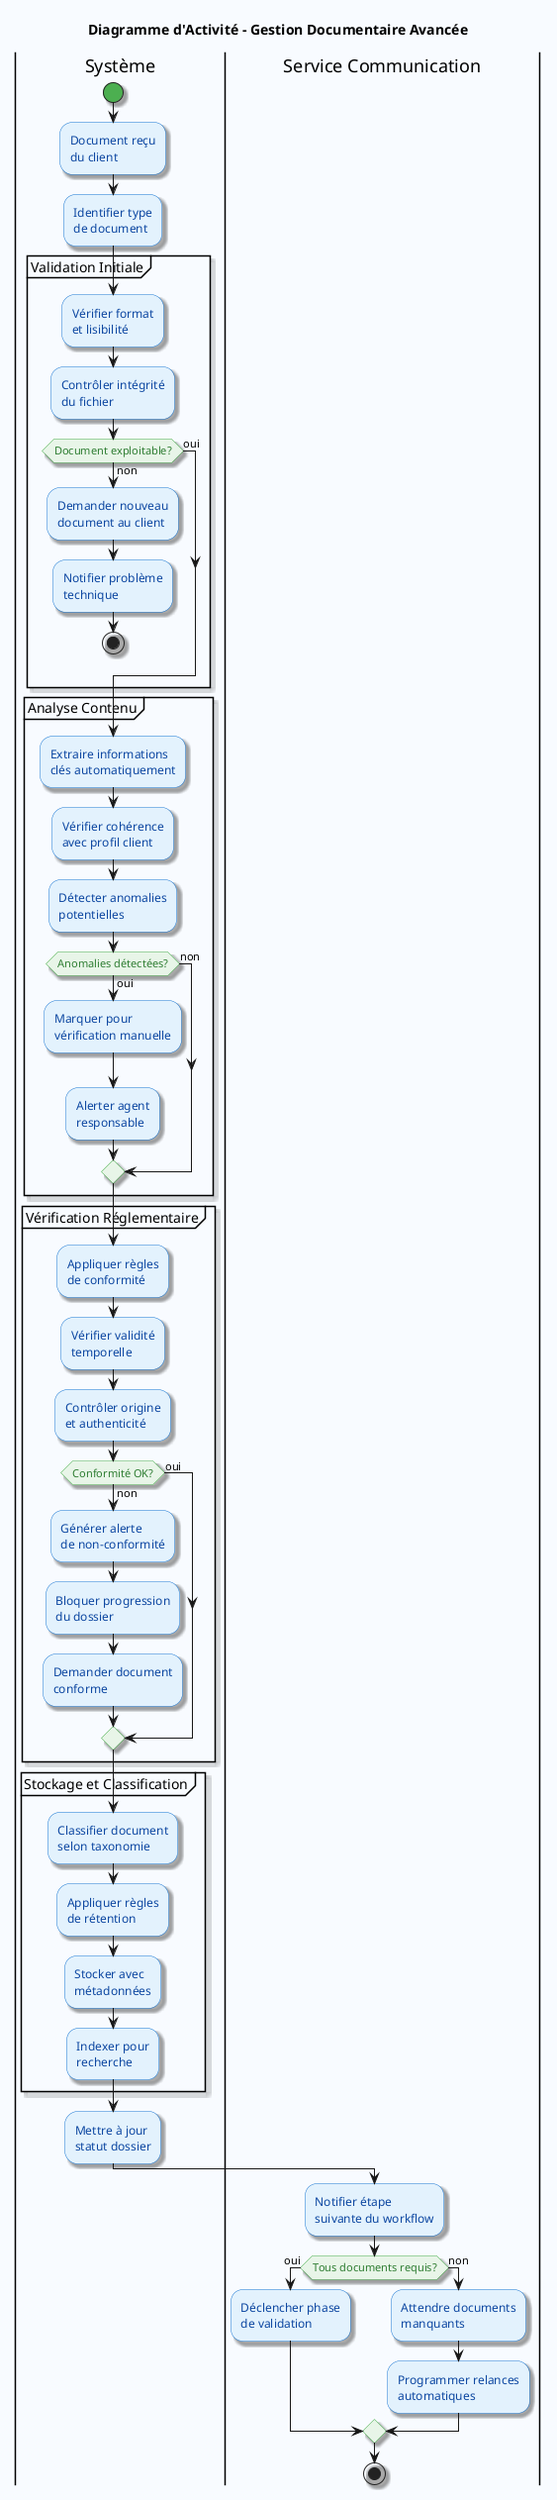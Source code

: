 @startuml GestionDocuments
skinparam backgroundColor #F8FBFF
skinparam activity {
    BackgroundColor #E3F2FD
    BorderColor #1976D2
    FontColor #0D47A1
    DiamondBackgroundColor #E8F5E8
    DiamondBorderColor #4CAF50
    DiamondFontColor #2E7D32
    StartColor #4CAF50
    EndColor #F44336
}
skinparam actor {
    BackgroundColor #FF7043
    BorderColor #D84315
    FontColor #FFFFFF
}
skinparam shadowing true

title Diagramme d'Activité - Gestion Documentaire Avancée


|Système|
start
:Document reçu
du client;


:Identifier type
de document;

partition "Validation Initiale" {
    :Vérifier format
    et lisibilité;
    
    :Contrôler intégrité
    du fichier;
    
    if (Document exploitable?) then (non)
        
        :Demander nouveau
        document au client;
        
        :Notifier problème
        technique;
        
        stop
    else (oui)
    endif
}

partition "Analyse Contenu" {
    :Extraire informations
    clés automatiquement;
    
    :Vérifier cohérence
    avec profil client;
    
    :Détecter anomalies
    potentielles;
    
    if (Anomalies détectées?) then (oui)
        
        :Marquer pour
        vérification manuelle;
        
        :Alerter agent
        responsable;
        
    else (non)
    endif
}

partition "Vérification Réglementaire" {
    :Appliquer règles
    de conformité;
    
    :Vérifier validité
    temporelle;
    
    :Contrôler origine
    et authenticité;
    
    if (Conformité OK?) then (non)
        
        :Générer alerte
        de non-conformité;
        
        :Bloquer progression
        du dossier;
        
        :Demander document
        conforme;
    else (oui)
    endif
}

partition "Stockage et Classification" {
    :Classifier document
    selon taxonomie;
    
    :Appliquer règles
    de rétention;
    
    :Stocker avec
    métadonnées;
    
    :Indexer pour
    recherche;
}

:Mettre à jour
statut dossier;


|Service Communication|
:Notifier étape
suivante du workflow;

if (Tous documents requis?) then (oui)
    :Déclencher phase
    de validation;
else (non)
    :Attendre documents
    manquants;
    
    :Programmer relances
    automatiques;
endif

stop

@enduml

